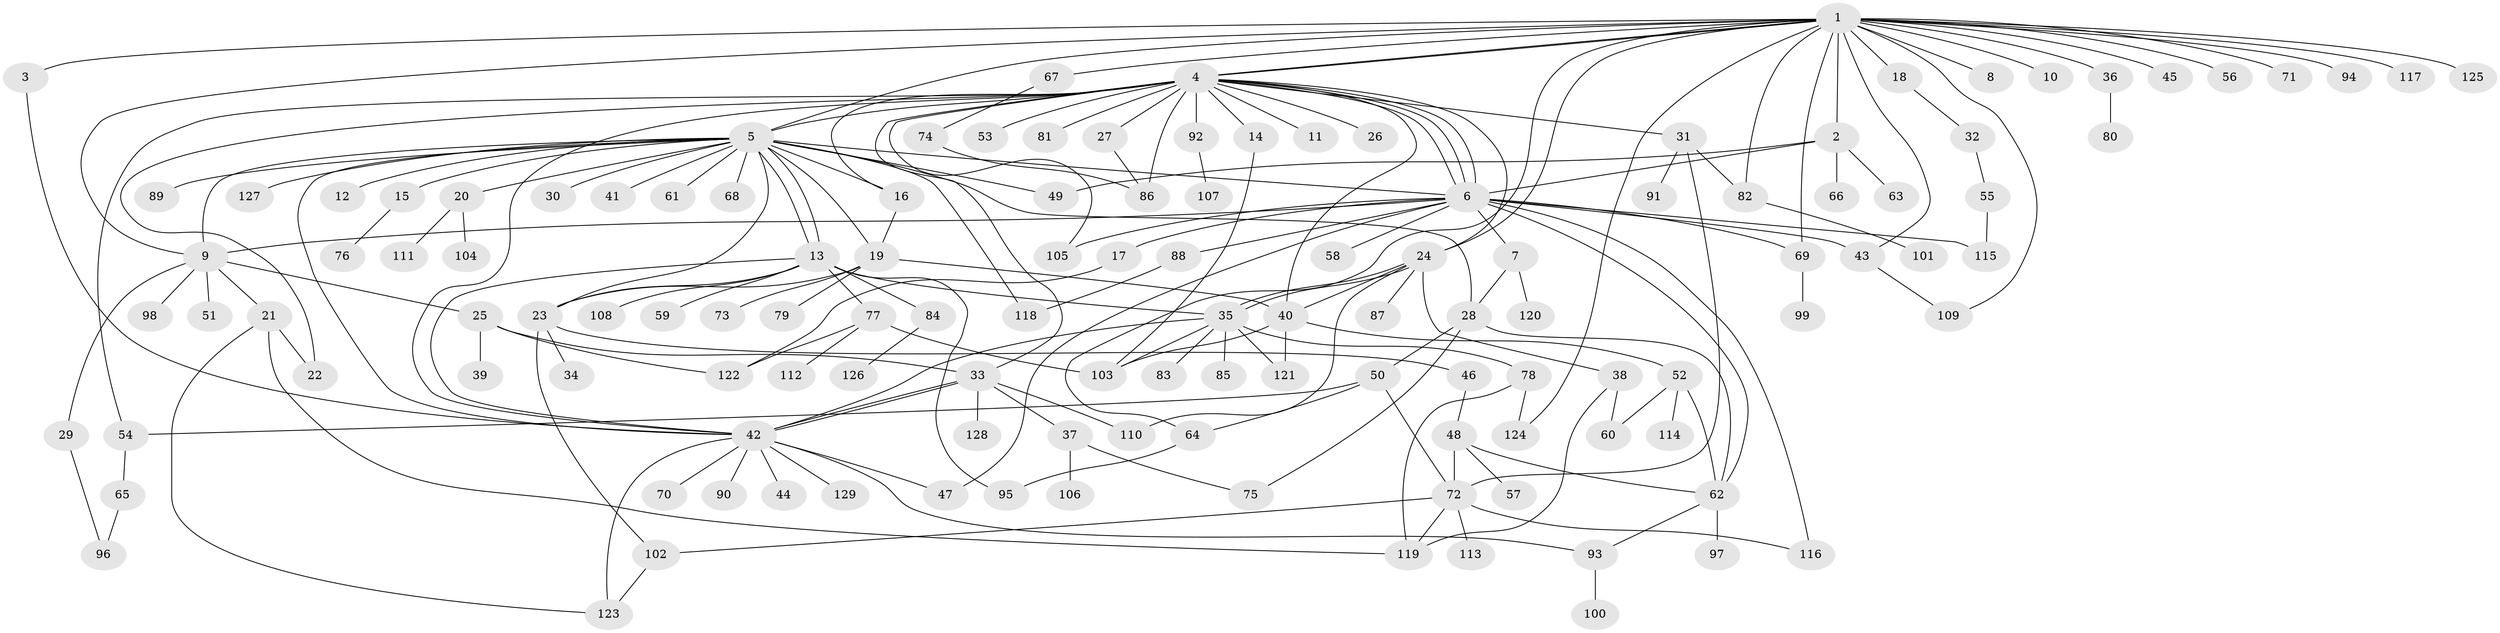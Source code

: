 // coarse degree distribution, {23: 0.022222222222222223, 5: 0.044444444444444446, 2: 0.24444444444444444, 22: 0.011111111111111112, 16: 0.011111111111111112, 3: 0.08888888888888889, 1: 0.45555555555555555, 8: 0.011111111111111112, 12: 0.011111111111111112, 6: 0.03333333333333333, 17: 0.011111111111111112, 4: 0.05555555555555555}
// Generated by graph-tools (version 1.1) at 2025/18/03/04/25 18:18:06]
// undirected, 129 vertices, 193 edges
graph export_dot {
graph [start="1"]
  node [color=gray90,style=filled];
  1;
  2;
  3;
  4;
  5;
  6;
  7;
  8;
  9;
  10;
  11;
  12;
  13;
  14;
  15;
  16;
  17;
  18;
  19;
  20;
  21;
  22;
  23;
  24;
  25;
  26;
  27;
  28;
  29;
  30;
  31;
  32;
  33;
  34;
  35;
  36;
  37;
  38;
  39;
  40;
  41;
  42;
  43;
  44;
  45;
  46;
  47;
  48;
  49;
  50;
  51;
  52;
  53;
  54;
  55;
  56;
  57;
  58;
  59;
  60;
  61;
  62;
  63;
  64;
  65;
  66;
  67;
  68;
  69;
  70;
  71;
  72;
  73;
  74;
  75;
  76;
  77;
  78;
  79;
  80;
  81;
  82;
  83;
  84;
  85;
  86;
  87;
  88;
  89;
  90;
  91;
  92;
  93;
  94;
  95;
  96;
  97;
  98;
  99;
  100;
  101;
  102;
  103;
  104;
  105;
  106;
  107;
  108;
  109;
  110;
  111;
  112;
  113;
  114;
  115;
  116;
  117;
  118;
  119;
  120;
  121;
  122;
  123;
  124;
  125;
  126;
  127;
  128;
  129;
  1 -- 2;
  1 -- 3;
  1 -- 4;
  1 -- 4;
  1 -- 5;
  1 -- 8;
  1 -- 9;
  1 -- 10;
  1 -- 18;
  1 -- 24;
  1 -- 36;
  1 -- 43;
  1 -- 45;
  1 -- 56;
  1 -- 64;
  1 -- 67;
  1 -- 69;
  1 -- 71;
  1 -- 82;
  1 -- 94;
  1 -- 109;
  1 -- 117;
  1 -- 124;
  1 -- 125;
  2 -- 6;
  2 -- 49;
  2 -- 63;
  2 -- 66;
  3 -- 42;
  4 -- 5;
  4 -- 6;
  4 -- 6;
  4 -- 6;
  4 -- 11;
  4 -- 14;
  4 -- 16;
  4 -- 22;
  4 -- 24;
  4 -- 26;
  4 -- 27;
  4 -- 31;
  4 -- 33;
  4 -- 40;
  4 -- 42;
  4 -- 53;
  4 -- 54;
  4 -- 81;
  4 -- 86;
  4 -- 92;
  4 -- 105;
  5 -- 6;
  5 -- 9;
  5 -- 12;
  5 -- 13;
  5 -- 13;
  5 -- 15;
  5 -- 16;
  5 -- 19;
  5 -- 20;
  5 -- 23;
  5 -- 28;
  5 -- 30;
  5 -- 41;
  5 -- 42;
  5 -- 49;
  5 -- 61;
  5 -- 68;
  5 -- 89;
  5 -- 118;
  5 -- 127;
  6 -- 7;
  6 -- 9;
  6 -- 17;
  6 -- 43;
  6 -- 47;
  6 -- 58;
  6 -- 62;
  6 -- 69;
  6 -- 88;
  6 -- 105;
  6 -- 115;
  6 -- 116;
  7 -- 28;
  7 -- 120;
  9 -- 21;
  9 -- 25;
  9 -- 29;
  9 -- 51;
  9 -- 98;
  13 -- 23;
  13 -- 35;
  13 -- 42;
  13 -- 59;
  13 -- 77;
  13 -- 84;
  13 -- 95;
  13 -- 108;
  14 -- 103;
  15 -- 76;
  16 -- 19;
  17 -- 122;
  18 -- 32;
  19 -- 23;
  19 -- 40;
  19 -- 73;
  19 -- 79;
  20 -- 104;
  20 -- 111;
  21 -- 22;
  21 -- 119;
  21 -- 123;
  23 -- 34;
  23 -- 46;
  23 -- 102;
  24 -- 35;
  24 -- 35;
  24 -- 38;
  24 -- 40;
  24 -- 87;
  24 -- 110;
  25 -- 33;
  25 -- 39;
  25 -- 122;
  27 -- 86;
  28 -- 50;
  28 -- 62;
  28 -- 75;
  29 -- 96;
  31 -- 72;
  31 -- 82;
  31 -- 91;
  32 -- 55;
  33 -- 37;
  33 -- 42;
  33 -- 42;
  33 -- 110;
  33 -- 128;
  35 -- 42;
  35 -- 78;
  35 -- 83;
  35 -- 85;
  35 -- 103;
  35 -- 121;
  36 -- 80;
  37 -- 75;
  37 -- 106;
  38 -- 60;
  38 -- 119;
  40 -- 52;
  40 -- 103;
  40 -- 121;
  42 -- 44;
  42 -- 47;
  42 -- 70;
  42 -- 90;
  42 -- 93;
  42 -- 123;
  42 -- 129;
  43 -- 109;
  46 -- 48;
  48 -- 57;
  48 -- 62;
  48 -- 72;
  50 -- 54;
  50 -- 64;
  50 -- 72;
  52 -- 60;
  52 -- 62;
  52 -- 114;
  54 -- 65;
  55 -- 115;
  62 -- 93;
  62 -- 97;
  64 -- 95;
  65 -- 96;
  67 -- 74;
  69 -- 99;
  72 -- 102;
  72 -- 113;
  72 -- 116;
  72 -- 119;
  74 -- 86;
  77 -- 103;
  77 -- 112;
  77 -- 122;
  78 -- 119;
  78 -- 124;
  82 -- 101;
  84 -- 126;
  88 -- 118;
  92 -- 107;
  93 -- 100;
  102 -- 123;
}
